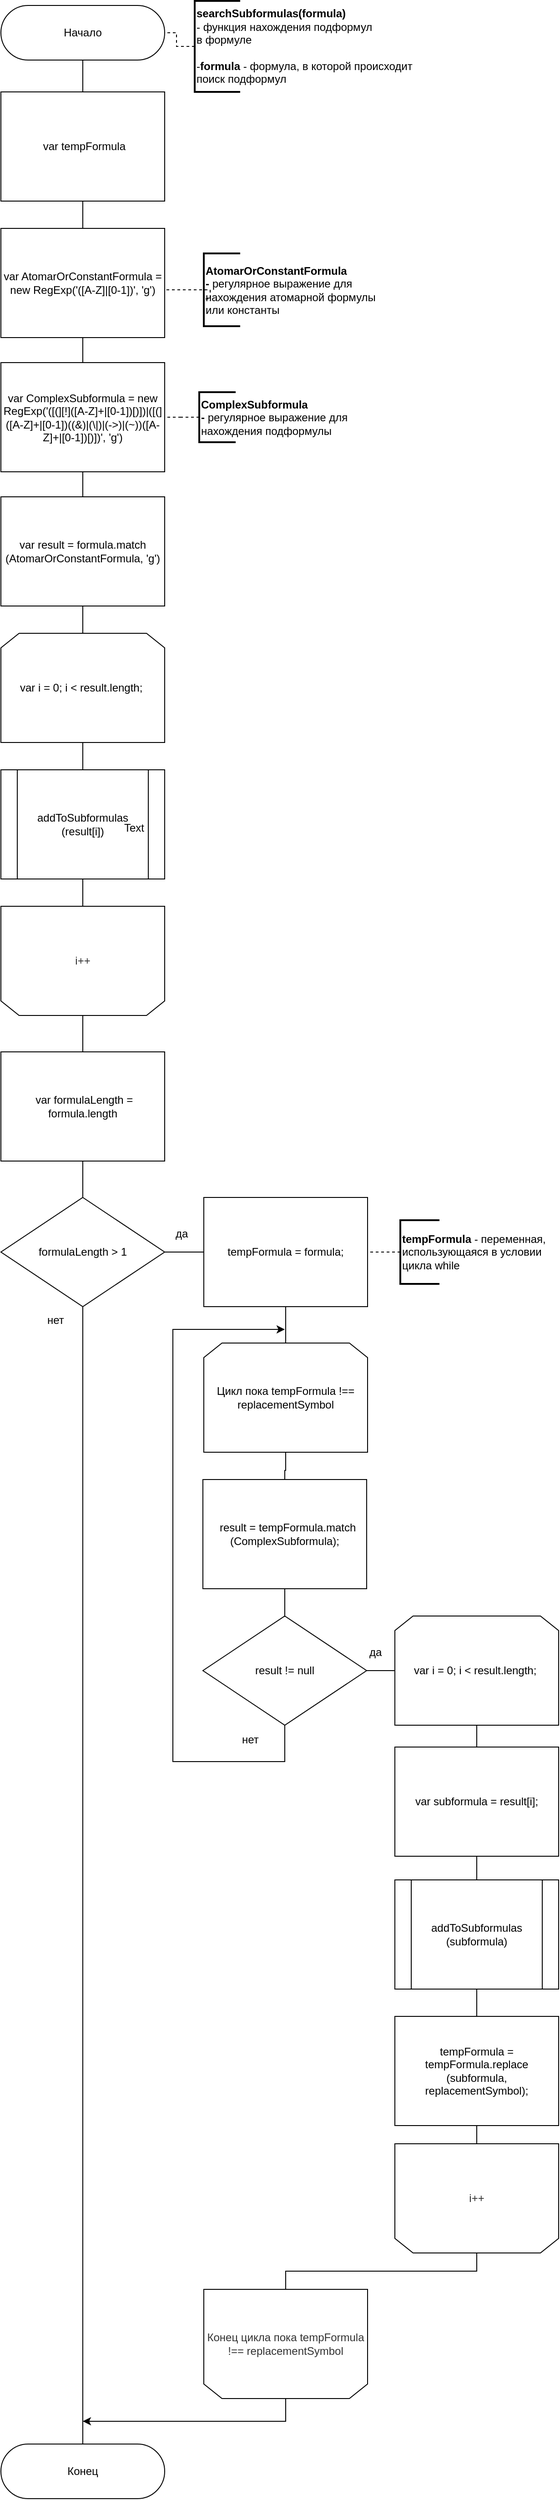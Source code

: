 <mxfile version="13.0.9" type="device"><diagram id="1t7p6Hh3cURHB-4DBX0M" name="Page-1"><mxGraphModel dx="868" dy="1570" grid="1" gridSize="10" guides="1" tooltips="1" connect="1" arrows="1" fold="1" page="1" pageScale="1" pageWidth="827" pageHeight="1169" math="0" shadow="0"><root><mxCell id="0"/><mxCell id="1" parent="0"/><mxCell id="KwwqUtcEKntpluEk44Vz-1" style="edgeStyle=orthogonalEdgeStyle;rounded=0;orthogonalLoop=1;jettySize=auto;html=1;endArrow=none;endFill=0;" parent="1" source="aUrjmWOojp8BeVGfz8_i-4" target="aUrjmWOojp8BeVGfz8_i-21" edge="1"><mxGeometry relative="1" as="geometry"/></mxCell><mxCell id="aUrjmWOojp8BeVGfz8_i-4" value="var result = formula.match&lt;br&gt;(AtomarOrConstantFormula, 'g')" style="rounded=0;whiteSpace=wrap;html=1;fillColor=#ffffff;" parent="1" vertex="1"><mxGeometry x="90" y="-555" width="180" height="120" as="geometry"/></mxCell><mxCell id="KwwqUtcEKntpluEk44Vz-3" style="edgeStyle=orthogonalEdgeStyle;rounded=0;orthogonalLoop=1;jettySize=auto;html=1;entryX=0.5;entryY=0;entryDx=0;entryDy=0;endArrow=none;endFill=0;" parent="1" source="aUrjmWOojp8BeVGfz8_i-21" target="4Qz2ON3pD0a2DFJJNp7B-14" edge="1"><mxGeometry relative="1" as="geometry"/></mxCell><mxCell id="aUrjmWOojp8BeVGfz8_i-21" value="var i = 0; i &amp;lt; result.length;&amp;nbsp;" style="shape=loopLimit;whiteSpace=wrap;html=1;" parent="1" vertex="1"><mxGeometry x="90" y="-405" width="180" height="120" as="geometry"/></mxCell><mxCell id="to2Lda3MGPFUbq3ygbfj-8" style="edgeStyle=orthogonalEdgeStyle;rounded=0;orthogonalLoop=1;jettySize=auto;html=1;endArrow=none;endFill=0;" parent="1" source="aUrjmWOojp8BeVGfz8_i-22" target="4Qz2ON3pD0a2DFJJNp7B-16" edge="1"><mxGeometry relative="1" as="geometry"/></mxCell><mxCell id="aUrjmWOojp8BeVGfz8_i-22" value="i++" style="shape=loopLimit;whiteSpace=wrap;html=1;rotation=0;textOpacity=80;direction=east;flipH=0;flipV=1;" parent="1" vertex="1"><mxGeometry x="90" y="-105" width="180" height="120" as="geometry"/></mxCell><mxCell id="to2Lda3MGPFUbq3ygbfj-1" style="edgeStyle=orthogonalEdgeStyle;rounded=0;orthogonalLoop=1;jettySize=auto;html=1;endArrow=none;endFill=0;" parent="1" source="4Qz2ON3pD0a2DFJJNp7B-1" target="4Qz2ON3pD0a2DFJJNp7B-4" edge="1"><mxGeometry relative="1" as="geometry"/></mxCell><mxCell id="4Qz2ON3pD0a2DFJJNp7B-1" value="Начало&lt;br&gt;" style="whiteSpace=wrap;html=1;rounded=1;arcSize=50;align=center;verticalAlign=middle;container=1;recursiveResize=0;strokeWidth=1;autosize=1;spacing=4;treeFolding=1;" parent="1" vertex="1"><mxGeometry x="90" y="-1095" width="180" height="60" as="geometry"/></mxCell><mxCell id="4Qz2ON3pD0a2DFJJNp7B-3" value="" style="edgeStyle=orthogonalEdgeStyle;rounded=0;orthogonalLoop=1;jettySize=auto;html=1;dashed=1;endArrow=none;endFill=0;" parent="1" source="4Qz2ON3pD0a2DFJJNp7B-2" target="4Qz2ON3pD0a2DFJJNp7B-1" edge="1"><mxGeometry relative="1" as="geometry"/></mxCell><mxCell id="4Qz2ON3pD0a2DFJJNp7B-2" value="&lt;div style=&quot;text-align: left&quot;&gt;&lt;b&gt;searchSubformulas(formula)&lt;/b&gt;&lt;br&gt;&lt;/div&gt;&lt;div style=&quot;text-align: left&quot;&gt;- функция нахождения подформул&amp;nbsp;&lt;/div&gt;&lt;div style=&quot;text-align: left&quot;&gt;в формуле&lt;/div&gt;&lt;div style=&quot;text-align: left&quot;&gt;&lt;span&gt;&lt;br&gt;&lt;/span&gt;&lt;/div&gt;&lt;div style=&quot;text-align: left&quot;&gt;-&lt;b&gt;formula&lt;/b&gt;&amp;nbsp;- формула, в которой происходит&lt;/div&gt;&lt;div style=&quot;text-align: left&quot;&gt;поиск подформул&lt;/div&gt;" style="strokeWidth=2;html=1;shape=mxgraph.flowchart.annotation_1;align=left;pointerEvents=1" parent="1" vertex="1"><mxGeometry x="303" y="-1100" width="50" height="100" as="geometry"/></mxCell><mxCell id="to2Lda3MGPFUbq3ygbfj-4" style="edgeStyle=orthogonalEdgeStyle;rounded=0;orthogonalLoop=1;jettySize=auto;html=1;endArrow=none;endFill=0;" parent="1" source="4Qz2ON3pD0a2DFJJNp7B-4" target="4Qz2ON3pD0a2DFJJNp7B-5" edge="1"><mxGeometry relative="1" as="geometry"/></mxCell><mxCell id="4Qz2ON3pD0a2DFJJNp7B-4" value="&amp;nbsp;var tempFormula" style="rounded=0;whiteSpace=wrap;html=1;fillColor=#ffffff;" parent="1" vertex="1"><mxGeometry x="90" y="-1000" width="180" height="120" as="geometry"/></mxCell><mxCell id="4Qz2ON3pD0a2DFJJNp7B-41" value="" style="edgeStyle=orthogonalEdgeStyle;rounded=0;orthogonalLoop=1;jettySize=auto;html=1;endArrow=none;endFill=0;" parent="1" source="4Qz2ON3pD0a2DFJJNp7B-5" target="4Qz2ON3pD0a2DFJJNp7B-38" edge="1"><mxGeometry relative="1" as="geometry"/></mxCell><mxCell id="4Qz2ON3pD0a2DFJJNp7B-5" value="&lt;div style=&quot;text-align: center&quot;&gt;var AtomarOrConstantFormula = new RegExp('([A-Z]|[0-1])', 'g')&lt;/div&gt;" style="rounded=0;whiteSpace=wrap;html=1;" parent="1" vertex="1"><mxGeometry x="90" y="-850" width="180" height="120" as="geometry"/></mxCell><mxCell id="4Qz2ON3pD0a2DFJJNp7B-6" style="edgeStyle=orthogonalEdgeStyle;rounded=0;orthogonalLoop=1;jettySize=auto;html=1;entryX=1;entryY=0.5;entryDx=0;entryDy=0;endArrow=none;endFill=0;dashed=1;exitX=0;exitY=0.5;exitDx=0;exitDy=0;exitPerimeter=0;" parent="1" source="4Qz2ON3pD0a2DFJJNp7B-7" target="4Qz2ON3pD0a2DFJJNp7B-5" edge="1"><mxGeometry relative="1" as="geometry"><mxPoint x="320" y="-812.971" as="sourcePoint"/><Array as="points"><mxPoint x="320" y="-772.5"/><mxPoint x="320" y="-782.5"/></Array></mxGeometry></mxCell><mxCell id="4Qz2ON3pD0a2DFJJNp7B-7" value="&lt;span&gt;&lt;b&gt;AtomarOrConstantFormula&amp;nbsp;&lt;/b&gt;&lt;/span&gt;&lt;div&gt;&lt;b&gt;-&lt;/b&gt;&amp;nbsp;регулярное выражение для&amp;nbsp;&lt;/div&gt;&lt;div&gt;нахождения&amp;nbsp;&lt;span&gt;атомарной формулы&amp;nbsp;&lt;/span&gt;&lt;/div&gt;&lt;div&gt;&lt;span&gt;или константы&lt;/span&gt;&lt;/div&gt;" style="strokeWidth=2;html=1;shape=mxgraph.flowchart.annotation_1;align=left;pointerEvents=1" parent="1" vertex="1"><mxGeometry x="313" y="-822.5" width="40" height="80" as="geometry"/></mxCell><mxCell id="KwwqUtcEKntpluEk44Vz-4" style="edgeStyle=orthogonalEdgeStyle;rounded=0;orthogonalLoop=1;jettySize=auto;html=1;endArrow=none;endFill=0;" parent="1" source="4Qz2ON3pD0a2DFJJNp7B-14" target="aUrjmWOojp8BeVGfz8_i-22" edge="1"><mxGeometry relative="1" as="geometry"/></mxCell><mxCell id="4Qz2ON3pD0a2DFJJNp7B-14" value="&lt;span&gt;addToSubformulas&lt;br&gt;(result[i])&lt;/span&gt;" style="shape=process;whiteSpace=wrap;html=1;backgroundOutline=1;" parent="1" vertex="1"><mxGeometry x="90" y="-255" width="180" height="120" as="geometry"/></mxCell><mxCell id="KwwqUtcEKntpluEk44Vz-2" value="Text" style="text;html=1;align=center;verticalAlign=middle;resizable=0;points=[];autosize=1;" parent="4Qz2ON3pD0a2DFJJNp7B-14" vertex="1"><mxGeometry x="126" y="54" width="40" height="20" as="geometry"/></mxCell><mxCell id="KwwqUtcEKntpluEk44Vz-5" style="edgeStyle=orthogonalEdgeStyle;rounded=0;orthogonalLoop=1;jettySize=auto;html=1;endArrow=none;endFill=0;" parent="1" source="4Qz2ON3pD0a2DFJJNp7B-16" target="4Qz2ON3pD0a2DFJJNp7B-21" edge="1"><mxGeometry relative="1" as="geometry"/></mxCell><mxCell id="4Qz2ON3pD0a2DFJJNp7B-16" value="&amp;nbsp;var formulaLength = formula.length" style="rounded=0;whiteSpace=wrap;html=1;" parent="1" vertex="1"><mxGeometry x="90" y="55" width="180" height="120" as="geometry"/></mxCell><mxCell id="KwwqUtcEKntpluEk44Vz-6" style="edgeStyle=orthogonalEdgeStyle;rounded=0;orthogonalLoop=1;jettySize=auto;html=1;endArrow=none;endFill=0;" parent="1" source="4Qz2ON3pD0a2DFJJNp7B-21" target="4Qz2ON3pD0a2DFJJNp7B-65" edge="1"><mxGeometry relative="1" as="geometry"><Array as="points"><mxPoint x="180" y="825"/><mxPoint x="180" y="825"/></Array></mxGeometry></mxCell><mxCell id="KwwqUtcEKntpluEk44Vz-7" style="edgeStyle=orthogonalEdgeStyle;rounded=0;orthogonalLoop=1;jettySize=auto;html=1;entryX=0;entryY=0.5;entryDx=0;entryDy=0;endArrow=none;endFill=0;" parent="1" source="4Qz2ON3pD0a2DFJJNp7B-21" target="4Qz2ON3pD0a2DFJJNp7B-24" edge="1"><mxGeometry relative="1" as="geometry"/></mxCell><mxCell id="4Qz2ON3pD0a2DFJJNp7B-21" value="formulaLength &amp;gt; 1" style="strokeWidth=1;html=1;shape=mxgraph.flowchart.decision;whiteSpace=wrap;" parent="1" vertex="1"><mxGeometry x="90" y="215" width="180" height="120" as="geometry"/></mxCell><mxCell id="KwwqUtcEKntpluEk44Vz-10" style="edgeStyle=orthogonalEdgeStyle;rounded=0;orthogonalLoop=1;jettySize=auto;html=1;entryX=0.5;entryY=0;entryDx=0;entryDy=0;endArrow=none;endFill=0;" parent="1" source="4Qz2ON3pD0a2DFJJNp7B-24" target="4Qz2ON3pD0a2DFJJNp7B-31" edge="1"><mxGeometry relative="1" as="geometry"/></mxCell><mxCell id="4Qz2ON3pD0a2DFJJNp7B-24" value="&amp;nbsp;tempFormula = formula;&amp;nbsp;" style="rounded=0;whiteSpace=wrap;html=1;" parent="1" vertex="1"><mxGeometry x="313" y="215" width="180" height="120" as="geometry"/></mxCell><mxCell id="4Qz2ON3pD0a2DFJJNp7B-29" value="" style="edgeStyle=orthogonalEdgeStyle;rounded=0;orthogonalLoop=1;jettySize=auto;html=1;endArrow=none;endFill=0;dashed=1;entryX=1;entryY=0.5;entryDx=0;entryDy=0;exitX=0;exitY=0.5;exitDx=0;exitDy=0;exitPerimeter=0;" parent="1" source="4Qz2ON3pD0a2DFJJNp7B-28" target="4Qz2ON3pD0a2DFJJNp7B-24" edge="1"><mxGeometry relative="1" as="geometry"><mxPoint x="479" y="275" as="sourcePoint"/><mxPoint x="489" y="275" as="targetPoint"/></mxGeometry></mxCell><mxCell id="4Qz2ON3pD0a2DFJJNp7B-28" value="&lt;b&gt;tempFormula&amp;nbsp;&lt;/b&gt;- переменная,&lt;br&gt;использующаяся в условии&lt;br&gt;цикла while&lt;br&gt;" style="strokeWidth=2;html=1;shape=mxgraph.flowchart.annotation_1;align=left;pointerEvents=1" parent="1" vertex="1"><mxGeometry x="529" y="240" width="43" height="70" as="geometry"/></mxCell><mxCell id="4Qz2ON3pD0a2DFJJNp7B-30" value="да" style="text;html=1;resizable=0;points=[];autosize=1;align=left;verticalAlign=top;spacingTop=-4;" parent="1" vertex="1"><mxGeometry x="280" y="245" width="30" height="20" as="geometry"/></mxCell><mxCell id="4Qz2ON3pD0a2DFJJNp7B-44" value="" style="edgeStyle=orthogonalEdgeStyle;rounded=0;orthogonalLoop=1;jettySize=auto;html=1;endArrow=none;endFill=0;" parent="1" source="4Qz2ON3pD0a2DFJJNp7B-31" target="4Qz2ON3pD0a2DFJJNp7B-43" edge="1"><mxGeometry relative="1" as="geometry"/></mxCell><mxCell id="4Qz2ON3pD0a2DFJJNp7B-31" value="Цикл пока tempFormula !== replacementSymbol" style="shape=loopLimit;whiteSpace=wrap;html=1;" parent="1" vertex="1"><mxGeometry x="313" y="375" width="180" height="120" as="geometry"/></mxCell><mxCell id="to2Lda3MGPFUbq3ygbfj-7" style="edgeStyle=orthogonalEdgeStyle;rounded=0;orthogonalLoop=1;jettySize=auto;html=1;endArrow=none;endFill=0;" parent="1" source="4Qz2ON3pD0a2DFJJNp7B-38" target="aUrjmWOojp8BeVGfz8_i-4" edge="1"><mxGeometry relative="1" as="geometry"/></mxCell><mxCell id="4Qz2ON3pD0a2DFJJNp7B-38" value="&lt;div style=&quot;text-align: center&quot;&gt;var ComplexSubformula = new RegExp('([(][!]([A-Z]+|[0-1])[)])|([(]([A-Z]+|[0-1])((&amp;amp;)|(\\|)|(-&amp;gt;)|(~))([A-Z]+|[0-1])[)])', 'g')&lt;/div&gt;" style="rounded=0;whiteSpace=wrap;html=1;" parent="1" vertex="1"><mxGeometry x="90" y="-702.5" width="180" height="120" as="geometry"/></mxCell><mxCell id="4Qz2ON3pD0a2DFJJNp7B-39" style="edgeStyle=orthogonalEdgeStyle;rounded=0;orthogonalLoop=1;jettySize=auto;html=1;entryX=1;entryY=0.5;entryDx=0;entryDy=0;endArrow=none;endFill=0;dashed=1;" parent="1" source="4Qz2ON3pD0a2DFJJNp7B-40" target="4Qz2ON3pD0a2DFJJNp7B-38" edge="1"><mxGeometry relative="1" as="geometry"/></mxCell><mxCell id="4Qz2ON3pD0a2DFJJNp7B-40" value="&lt;span&gt;&lt;b&gt;ComplexSubformula&lt;/b&gt;&lt;/span&gt;&lt;span&gt;&lt;b&gt;&amp;nbsp;&lt;/b&gt;&lt;/span&gt;&lt;div&gt;&lt;b&gt;-&lt;/b&gt;&amp;nbsp;регулярное выражение для&amp;nbsp;&lt;/div&gt;&lt;div&gt;нахождения подформулы&lt;/div&gt;" style="strokeWidth=2;html=1;shape=mxgraph.flowchart.annotation_1;align=left;pointerEvents=1" parent="1" vertex="1"><mxGeometry x="308" y="-670" width="40" height="55" as="geometry"/></mxCell><mxCell id="4Qz2ON3pD0a2DFJJNp7B-46" value="" style="edgeStyle=orthogonalEdgeStyle;rounded=0;orthogonalLoop=1;jettySize=auto;html=1;endArrow=none;endFill=0;" parent="1" source="4Qz2ON3pD0a2DFJJNp7B-43" target="4Qz2ON3pD0a2DFJJNp7B-45" edge="1"><mxGeometry relative="1" as="geometry"/></mxCell><mxCell id="4Qz2ON3pD0a2DFJJNp7B-43" value="&amp;nbsp; result = tempFormula.match&lt;br&gt;(ComplexSubformula);" style="rounded=0;whiteSpace=wrap;html=1;" parent="1" vertex="1"><mxGeometry x="312" y="525" width="180" height="120" as="geometry"/></mxCell><mxCell id="4Qz2ON3pD0a2DFJJNp7B-49" value="" style="edgeStyle=orthogonalEdgeStyle;rounded=0;orthogonalLoop=1;jettySize=auto;html=1;endArrow=none;endFill=0;" parent="1" source="4Qz2ON3pD0a2DFJJNp7B-45" target="4Qz2ON3pD0a2DFJJNp7B-48" edge="1"><mxGeometry relative="1" as="geometry"/></mxCell><mxCell id="4Qz2ON3pD0a2DFJJNp7B-72" style="edgeStyle=orthogonalEdgeStyle;rounded=0;orthogonalLoop=1;jettySize=auto;html=1;endArrow=classic;endFill=1;exitX=0.5;exitY=1;exitDx=0;exitDy=0;exitPerimeter=0;" parent="1" source="4Qz2ON3pD0a2DFJJNp7B-45" edge="1"><mxGeometry relative="1" as="geometry"><mxPoint x="402" y="360" as="targetPoint"/><mxPoint x="35" y="861" as="sourcePoint"/><Array as="points"><mxPoint x="402" y="835"/><mxPoint x="279" y="835"/><mxPoint x="279" y="360"/><mxPoint x="313" y="360"/></Array></mxGeometry></mxCell><mxCell id="4Qz2ON3pD0a2DFJJNp7B-45" value="result != null" style="strokeWidth=1;html=1;shape=mxgraph.flowchart.decision;whiteSpace=wrap;" parent="1" vertex="1"><mxGeometry x="312" y="675" width="180" height="120" as="geometry"/></mxCell><mxCell id="4Qz2ON3pD0a2DFJJNp7B-52" value="" style="edgeStyle=orthogonalEdgeStyle;rounded=0;orthogonalLoop=1;jettySize=auto;html=1;endArrow=none;endFill=0;" parent="1" source="4Qz2ON3pD0a2DFJJNp7B-48" target="4Qz2ON3pD0a2DFJJNp7B-51" edge="1"><mxGeometry relative="1" as="geometry"/></mxCell><mxCell id="4Qz2ON3pD0a2DFJJNp7B-48" value="var i = 0; i &amp;lt; result.length;&amp;nbsp;" style="shape=loopLimit;whiteSpace=wrap;html=1;" parent="1" vertex="1"><mxGeometry x="523" y="675" width="180" height="120" as="geometry"/></mxCell><mxCell id="4Qz2ON3pD0a2DFJJNp7B-50" value="да" style="text;html=1;resizable=0;points=[];autosize=1;align=left;verticalAlign=top;spacingTop=-4;" parent="1" vertex="1"><mxGeometry x="493" y="705" width="30" height="20" as="geometry"/></mxCell><mxCell id="4Qz2ON3pD0a2DFJJNp7B-58" value="" style="edgeStyle=orthogonalEdgeStyle;rounded=0;orthogonalLoop=1;jettySize=auto;html=1;endArrow=none;endFill=0;" parent="1" source="4Qz2ON3pD0a2DFJJNp7B-51" target="4Qz2ON3pD0a2DFJJNp7B-57" edge="1"><mxGeometry relative="1" as="geometry"/></mxCell><mxCell id="4Qz2ON3pD0a2DFJJNp7B-51" value="var subformula = result[i];" style="rounded=0;whiteSpace=wrap;html=1;" parent="1" vertex="1"><mxGeometry x="523" y="819" width="180" height="120" as="geometry"/></mxCell><mxCell id="4Qz2ON3pD0a2DFJJNp7B-60" value="" style="edgeStyle=orthogonalEdgeStyle;rounded=0;orthogonalLoop=1;jettySize=auto;html=1;endArrow=none;endFill=0;" parent="1" source="4Qz2ON3pD0a2DFJJNp7B-57" target="4Qz2ON3pD0a2DFJJNp7B-59" edge="1"><mxGeometry relative="1" as="geometry"/></mxCell><mxCell id="4Qz2ON3pD0a2DFJJNp7B-57" value="&lt;div style=&quot;text-align: center&quot;&gt;&lt;span&gt;addToSubformulas&lt;/span&gt;&lt;/div&gt;&lt;div style=&quot;text-align: center&quot;&gt;&lt;span&gt;(subformula)&lt;/span&gt;&lt;/div&gt;" style="shape=process;whiteSpace=wrap;html=1;backgroundOutline=1;strokeWidth=1;align=center;verticalAlign=middle;" parent="1" vertex="1"><mxGeometry x="523" y="965" width="180" height="120" as="geometry"/></mxCell><mxCell id="4Qz2ON3pD0a2DFJJNp7B-64" value="" style="edgeStyle=orthogonalEdgeStyle;rounded=0;orthogonalLoop=1;jettySize=auto;html=1;endArrow=none;endFill=0;" parent="1" source="4Qz2ON3pD0a2DFJJNp7B-59" target="4Qz2ON3pD0a2DFJJNp7B-63" edge="1"><mxGeometry relative="1" as="geometry"/></mxCell><mxCell id="4Qz2ON3pD0a2DFJJNp7B-59" value="tempFormula = tempFormula.replace&lt;br&gt;(subformula, replacementSymbol);" style="rounded=0;whiteSpace=wrap;html=1;strokeWidth=1;align=center;" parent="1" vertex="1"><mxGeometry x="523" y="1115" width="180" height="120" as="geometry"/></mxCell><mxCell id="4Qz2ON3pD0a2DFJJNp7B-71" style="edgeStyle=orthogonalEdgeStyle;rounded=0;orthogonalLoop=1;jettySize=auto;html=1;endArrow=none;endFill=0;exitX=0.5;exitY=1;exitDx=0;exitDy=0;" parent="1" source="4Qz2ON3pD0a2DFJJNp7B-63" target="4Qz2ON3pD0a2DFJJNp7B-69" edge="1"><mxGeometry relative="1" as="geometry"/></mxCell><mxCell id="4Qz2ON3pD0a2DFJJNp7B-63" value="i++" style="shape=loopLimit;whiteSpace=wrap;html=1;rotation=0;textOpacity=80;direction=east;flipH=0;flipV=1;" parent="1" vertex="1"><mxGeometry x="523" y="1255" width="180" height="120" as="geometry"/></mxCell><mxCell id="4Qz2ON3pD0a2DFJJNp7B-65" value="Конец&lt;br&gt;" style="whiteSpace=wrap;html=1;rounded=1;arcSize=50;align=center;verticalAlign=middle;container=1;recursiveResize=0;strokeWidth=1;autosize=1;spacing=4;treeFolding=1;" parent="1" vertex="1"><mxGeometry x="90" y="1585" width="180" height="60" as="geometry"/></mxCell><mxCell id="4Qz2ON3pD0a2DFJJNp7B-74" value="" style="edgeStyle=orthogonalEdgeStyle;rounded=0;orthogonalLoop=1;jettySize=auto;html=1;endArrow=classic;endFill=1;exitX=0.5;exitY=1;exitDx=0;exitDy=0;" parent="1" source="4Qz2ON3pD0a2DFJJNp7B-69" edge="1"><mxGeometry relative="1" as="geometry"><mxPoint x="180" y="1560" as="targetPoint"/><Array as="points"><mxPoint x="403" y="1560"/></Array></mxGeometry></mxCell><mxCell id="4Qz2ON3pD0a2DFJJNp7B-69" value="Конец цикла пока tempFormula !== replacementSymbol" style="shape=loopLimit;whiteSpace=wrap;html=1;rotation=0;textOpacity=80;direction=east;flipH=0;flipV=1;" parent="1" vertex="1"><mxGeometry x="313" y="1415" width="180" height="120" as="geometry"/></mxCell><mxCell id="4Qz2ON3pD0a2DFJJNp7B-73" value="нет" style="text;html=1;resizable=0;points=[];autosize=1;align=left;verticalAlign=top;spacingTop=-4;" parent="1" vertex="1"><mxGeometry x="353" y="801" width="30" height="20" as="geometry"/></mxCell><mxCell id="to2Lda3MGPFUbq3ygbfj-10" value="нет" style="text;html=1;resizable=0;points=[];autosize=1;align=left;verticalAlign=top;spacingTop=-4;" parent="1" vertex="1"><mxGeometry x="139" y="340" width="30" height="20" as="geometry"/></mxCell></root></mxGraphModel></diagram></mxfile>